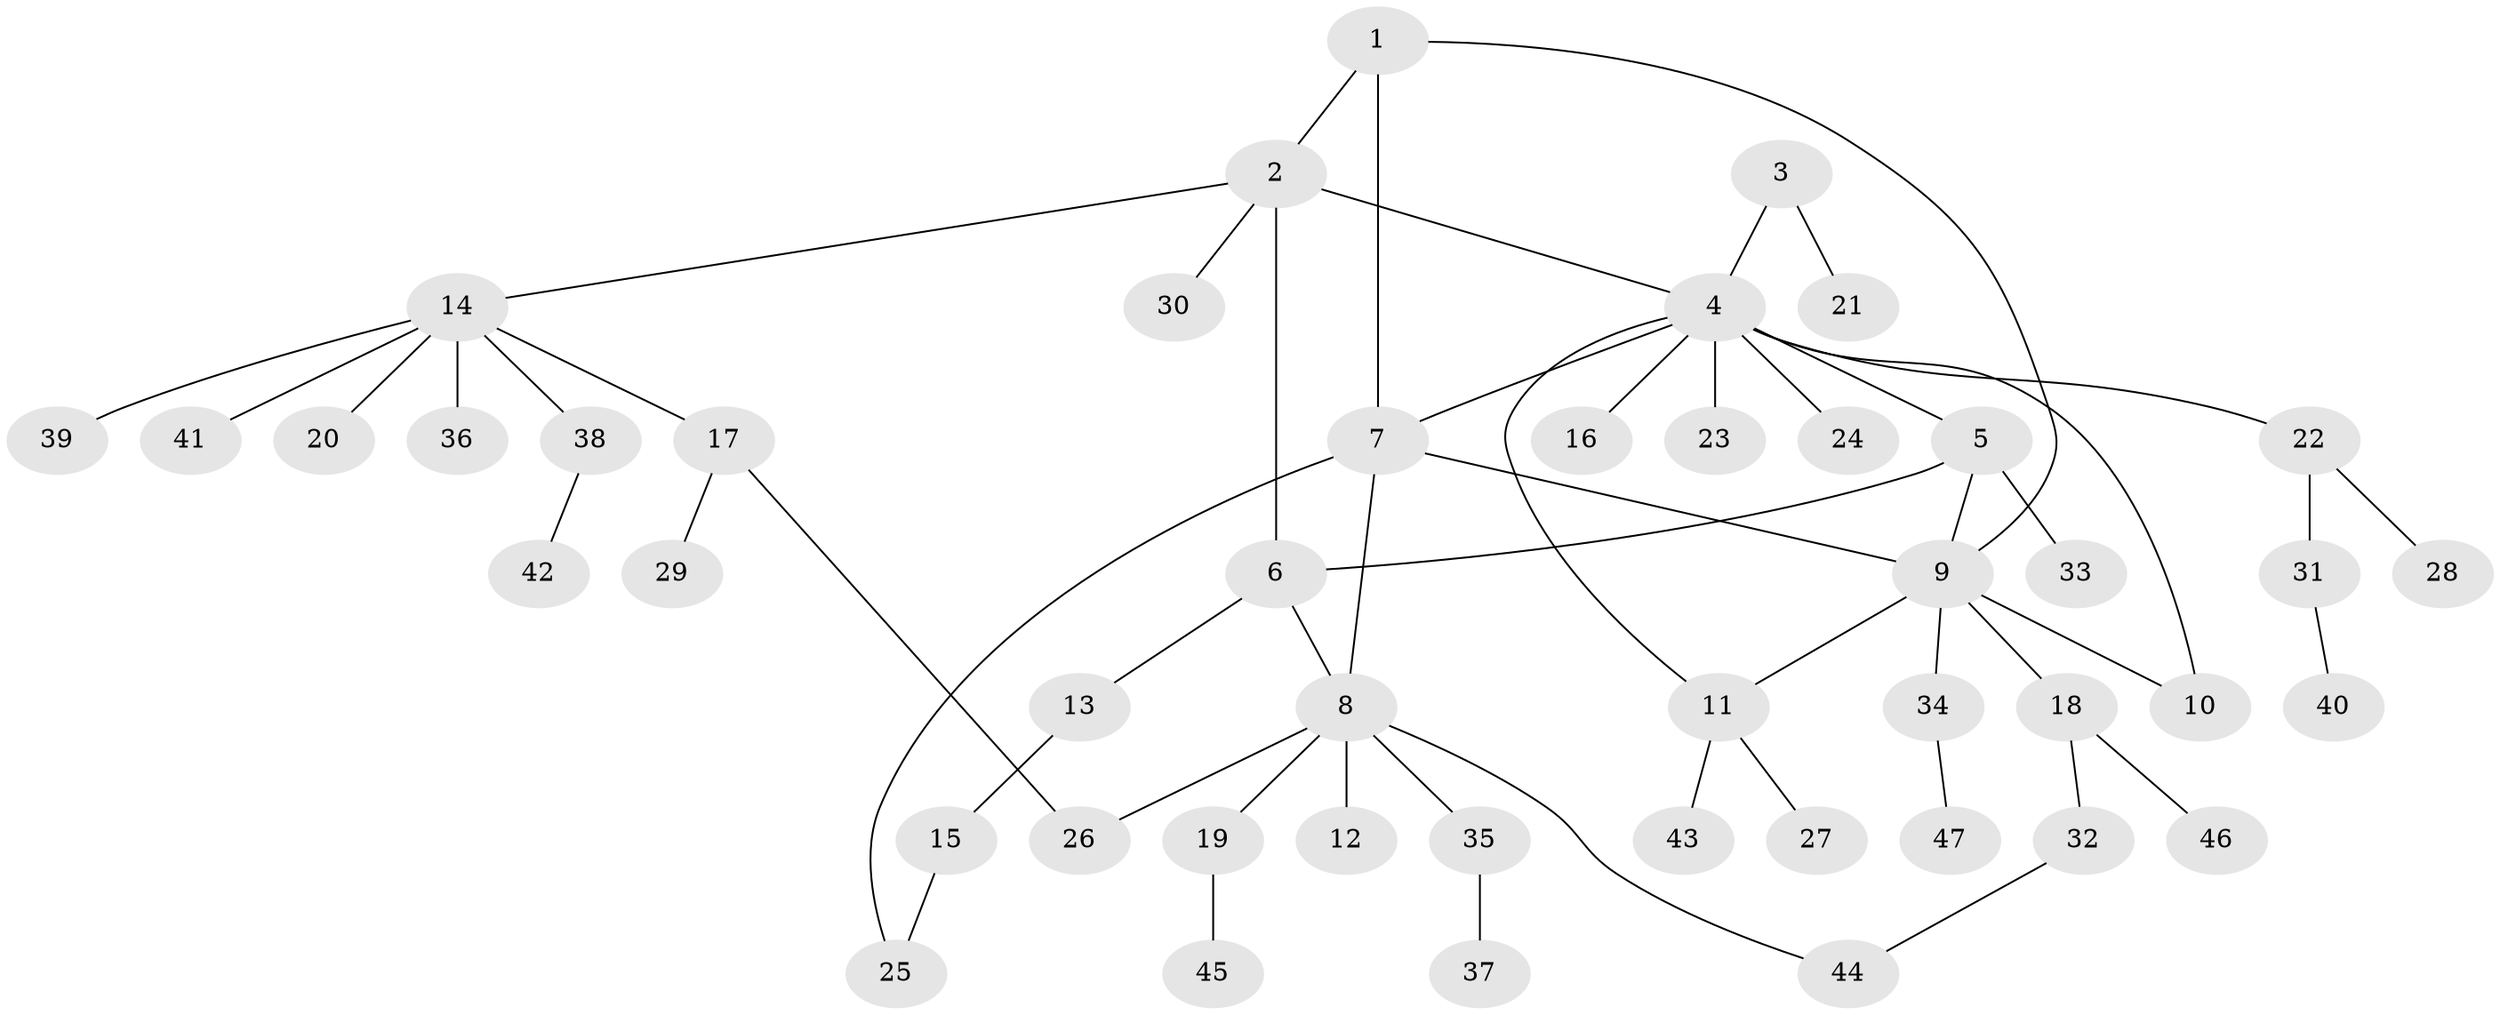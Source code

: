 // coarse degree distribution, {8: 0.03571428571428571, 1: 0.4642857142857143, 9: 0.03571428571428571, 4: 0.07142857142857142, 6: 0.07142857142857142, 2: 0.32142857142857145}
// Generated by graph-tools (version 1.1) at 2025/19/03/04/25 18:19:53]
// undirected, 47 vertices, 56 edges
graph export_dot {
graph [start="1"]
  node [color=gray90,style=filled];
  1;
  2;
  3;
  4;
  5;
  6;
  7;
  8;
  9;
  10;
  11;
  12;
  13;
  14;
  15;
  16;
  17;
  18;
  19;
  20;
  21;
  22;
  23;
  24;
  25;
  26;
  27;
  28;
  29;
  30;
  31;
  32;
  33;
  34;
  35;
  36;
  37;
  38;
  39;
  40;
  41;
  42;
  43;
  44;
  45;
  46;
  47;
  1 -- 2;
  1 -- 7;
  1 -- 9;
  2 -- 4;
  2 -- 6;
  2 -- 14;
  2 -- 30;
  3 -- 4;
  3 -- 21;
  4 -- 5;
  4 -- 7;
  4 -- 10;
  4 -- 11;
  4 -- 16;
  4 -- 22;
  4 -- 23;
  4 -- 24;
  5 -- 6;
  5 -- 9;
  5 -- 33;
  6 -- 8;
  6 -- 13;
  7 -- 8;
  7 -- 9;
  7 -- 25;
  8 -- 12;
  8 -- 19;
  8 -- 26;
  8 -- 35;
  8 -- 44;
  9 -- 10;
  9 -- 11;
  9 -- 18;
  9 -- 34;
  11 -- 27;
  11 -- 43;
  13 -- 15;
  14 -- 17;
  14 -- 20;
  14 -- 36;
  14 -- 38;
  14 -- 39;
  14 -- 41;
  15 -- 25;
  17 -- 26;
  17 -- 29;
  18 -- 32;
  18 -- 46;
  19 -- 45;
  22 -- 28;
  22 -- 31;
  31 -- 40;
  32 -- 44;
  34 -- 47;
  35 -- 37;
  38 -- 42;
}
